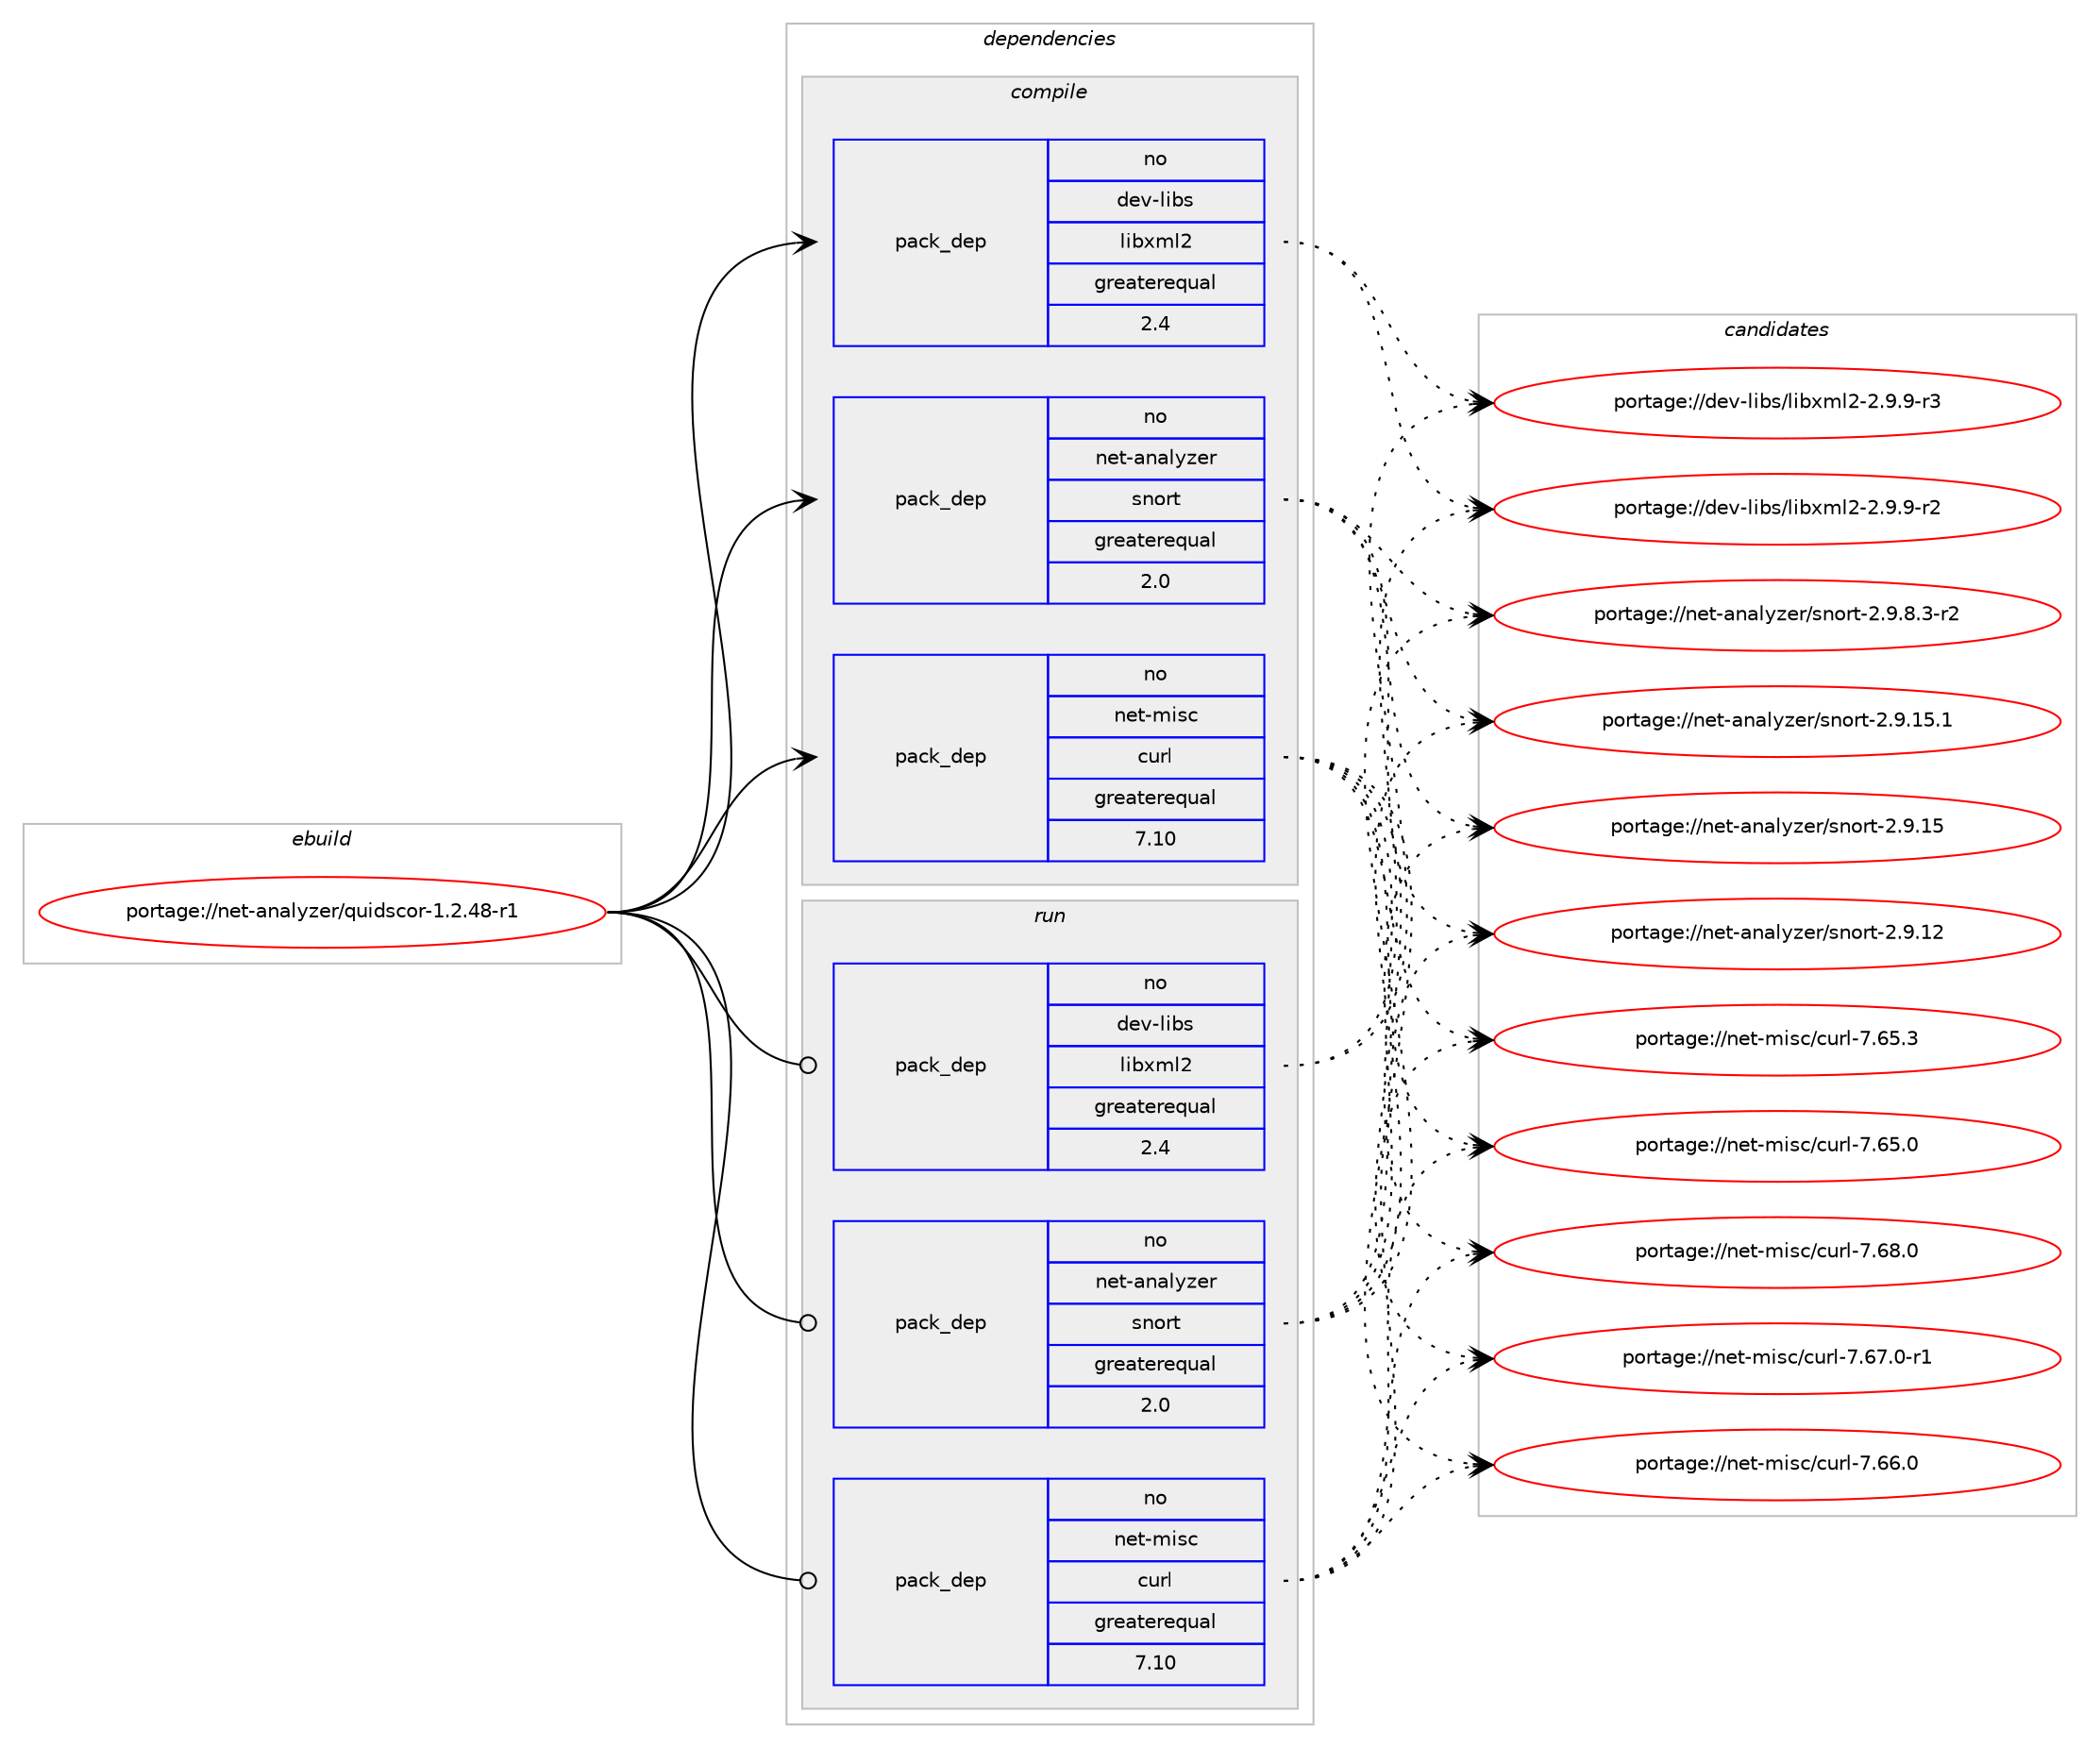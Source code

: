 digraph prolog {

# *************
# Graph options
# *************

newrank=true;
concentrate=true;
compound=true;
graph [rankdir=LR,fontname=Helvetica,fontsize=10,ranksep=1.5];#, ranksep=2.5, nodesep=0.2];
edge  [arrowhead=vee];
node  [fontname=Helvetica,fontsize=10];

# **********
# The ebuild
# **********

subgraph cluster_leftcol {
color=gray;
rank=same;
label=<<i>ebuild</i>>;
id [label="portage://net-analyzer/quidscor-1.2.48-r1", color=red, width=4, href="../net-analyzer/quidscor-1.2.48-r1.svg"];
}

# ****************
# The dependencies
# ****************

subgraph cluster_midcol {
color=gray;
label=<<i>dependencies</i>>;
subgraph cluster_compile {
fillcolor="#eeeeee";
style=filled;
label=<<i>compile</i>>;
subgraph pack68294 {
dependency89394 [label=<<TABLE BORDER="0" CELLBORDER="1" CELLSPACING="0" CELLPADDING="4" WIDTH="220"><TR><TD ROWSPAN="6" CELLPADDING="30">pack_dep</TD></TR><TR><TD WIDTH="110">no</TD></TR><TR><TD>dev-libs</TD></TR><TR><TD>libxml2</TD></TR><TR><TD>greaterequal</TD></TR><TR><TD>2.4</TD></TR></TABLE>>, shape=none, color=blue];
}
id:e -> dependency89394:w [weight=20,style="solid",arrowhead="vee"];
subgraph pack68295 {
dependency89395 [label=<<TABLE BORDER="0" CELLBORDER="1" CELLSPACING="0" CELLPADDING="4" WIDTH="220"><TR><TD ROWSPAN="6" CELLPADDING="30">pack_dep</TD></TR><TR><TD WIDTH="110">no</TD></TR><TR><TD>net-analyzer</TD></TR><TR><TD>snort</TD></TR><TR><TD>greaterequal</TD></TR><TR><TD>2.0</TD></TR></TABLE>>, shape=none, color=blue];
}
id:e -> dependency89395:w [weight=20,style="solid",arrowhead="vee"];
subgraph pack68296 {
dependency89396 [label=<<TABLE BORDER="0" CELLBORDER="1" CELLSPACING="0" CELLPADDING="4" WIDTH="220"><TR><TD ROWSPAN="6" CELLPADDING="30">pack_dep</TD></TR><TR><TD WIDTH="110">no</TD></TR><TR><TD>net-misc</TD></TR><TR><TD>curl</TD></TR><TR><TD>greaterequal</TD></TR><TR><TD>7.10</TD></TR></TABLE>>, shape=none, color=blue];
}
id:e -> dependency89396:w [weight=20,style="solid",arrowhead="vee"];
}
subgraph cluster_compileandrun {
fillcolor="#eeeeee";
style=filled;
label=<<i>compile and run</i>>;
}
subgraph cluster_run {
fillcolor="#eeeeee";
style=filled;
label=<<i>run</i>>;
subgraph pack68297 {
dependency89397 [label=<<TABLE BORDER="0" CELLBORDER="1" CELLSPACING="0" CELLPADDING="4" WIDTH="220"><TR><TD ROWSPAN="6" CELLPADDING="30">pack_dep</TD></TR><TR><TD WIDTH="110">no</TD></TR><TR><TD>dev-libs</TD></TR><TR><TD>libxml2</TD></TR><TR><TD>greaterequal</TD></TR><TR><TD>2.4</TD></TR></TABLE>>, shape=none, color=blue];
}
id:e -> dependency89397:w [weight=20,style="solid",arrowhead="odot"];
subgraph pack68298 {
dependency89398 [label=<<TABLE BORDER="0" CELLBORDER="1" CELLSPACING="0" CELLPADDING="4" WIDTH="220"><TR><TD ROWSPAN="6" CELLPADDING="30">pack_dep</TD></TR><TR><TD WIDTH="110">no</TD></TR><TR><TD>net-analyzer</TD></TR><TR><TD>snort</TD></TR><TR><TD>greaterequal</TD></TR><TR><TD>2.0</TD></TR></TABLE>>, shape=none, color=blue];
}
id:e -> dependency89398:w [weight=20,style="solid",arrowhead="odot"];
subgraph pack68299 {
dependency89399 [label=<<TABLE BORDER="0" CELLBORDER="1" CELLSPACING="0" CELLPADDING="4" WIDTH="220"><TR><TD ROWSPAN="6" CELLPADDING="30">pack_dep</TD></TR><TR><TD WIDTH="110">no</TD></TR><TR><TD>net-misc</TD></TR><TR><TD>curl</TD></TR><TR><TD>greaterequal</TD></TR><TR><TD>7.10</TD></TR></TABLE>>, shape=none, color=blue];
}
id:e -> dependency89399:w [weight=20,style="solid",arrowhead="odot"];
}
}

# **************
# The candidates
# **************

subgraph cluster_choices {
rank=same;
color=gray;
label=<<i>candidates</i>>;

subgraph choice68294 {
color=black;
nodesep=1;
choice10010111845108105981154710810598120109108504550465746574511451 [label="portage://dev-libs/libxml2-2.9.9-r3", color=red, width=4,href="../dev-libs/libxml2-2.9.9-r3.svg"];
choice10010111845108105981154710810598120109108504550465746574511450 [label="portage://dev-libs/libxml2-2.9.9-r2", color=red, width=4,href="../dev-libs/libxml2-2.9.9-r2.svg"];
dependency89394:e -> choice10010111845108105981154710810598120109108504550465746574511451:w [style=dotted,weight="100"];
dependency89394:e -> choice10010111845108105981154710810598120109108504550465746574511450:w [style=dotted,weight="100"];
}
subgraph choice68295 {
color=black;
nodesep=1;
choice1101011164597110971081211221011144711511011111411645504657465646514511450 [label="portage://net-analyzer/snort-2.9.8.3-r2", color=red, width=4,href="../net-analyzer/snort-2.9.8.3-r2.svg"];
choice11010111645971109710812112210111447115110111114116455046574649534649 [label="portage://net-analyzer/snort-2.9.15.1", color=red, width=4,href="../net-analyzer/snort-2.9.15.1.svg"];
choice1101011164597110971081211221011144711511011111411645504657464953 [label="portage://net-analyzer/snort-2.9.15", color=red, width=4,href="../net-analyzer/snort-2.9.15.svg"];
choice1101011164597110971081211221011144711511011111411645504657464950 [label="portage://net-analyzer/snort-2.9.12", color=red, width=4,href="../net-analyzer/snort-2.9.12.svg"];
dependency89395:e -> choice1101011164597110971081211221011144711511011111411645504657465646514511450:w [style=dotted,weight="100"];
dependency89395:e -> choice11010111645971109710812112210111447115110111114116455046574649534649:w [style=dotted,weight="100"];
dependency89395:e -> choice1101011164597110971081211221011144711511011111411645504657464953:w [style=dotted,weight="100"];
dependency89395:e -> choice1101011164597110971081211221011144711511011111411645504657464950:w [style=dotted,weight="100"];
}
subgraph choice68296 {
color=black;
nodesep=1;
choice1101011164510910511599479911711410845554654564648 [label="portage://net-misc/curl-7.68.0", color=red, width=4,href="../net-misc/curl-7.68.0.svg"];
choice11010111645109105115994799117114108455546545546484511449 [label="portage://net-misc/curl-7.67.0-r1", color=red, width=4,href="../net-misc/curl-7.67.0-r1.svg"];
choice1101011164510910511599479911711410845554654544648 [label="portage://net-misc/curl-7.66.0", color=red, width=4,href="../net-misc/curl-7.66.0.svg"];
choice1101011164510910511599479911711410845554654534651 [label="portage://net-misc/curl-7.65.3", color=red, width=4,href="../net-misc/curl-7.65.3.svg"];
choice1101011164510910511599479911711410845554654534648 [label="portage://net-misc/curl-7.65.0", color=red, width=4,href="../net-misc/curl-7.65.0.svg"];
dependency89396:e -> choice1101011164510910511599479911711410845554654564648:w [style=dotted,weight="100"];
dependency89396:e -> choice11010111645109105115994799117114108455546545546484511449:w [style=dotted,weight="100"];
dependency89396:e -> choice1101011164510910511599479911711410845554654544648:w [style=dotted,weight="100"];
dependency89396:e -> choice1101011164510910511599479911711410845554654534651:w [style=dotted,weight="100"];
dependency89396:e -> choice1101011164510910511599479911711410845554654534648:w [style=dotted,weight="100"];
}
subgraph choice68297 {
color=black;
nodesep=1;
choice10010111845108105981154710810598120109108504550465746574511451 [label="portage://dev-libs/libxml2-2.9.9-r3", color=red, width=4,href="../dev-libs/libxml2-2.9.9-r3.svg"];
choice10010111845108105981154710810598120109108504550465746574511450 [label="portage://dev-libs/libxml2-2.9.9-r2", color=red, width=4,href="../dev-libs/libxml2-2.9.9-r2.svg"];
dependency89397:e -> choice10010111845108105981154710810598120109108504550465746574511451:w [style=dotted,weight="100"];
dependency89397:e -> choice10010111845108105981154710810598120109108504550465746574511450:w [style=dotted,weight="100"];
}
subgraph choice68298 {
color=black;
nodesep=1;
choice1101011164597110971081211221011144711511011111411645504657465646514511450 [label="portage://net-analyzer/snort-2.9.8.3-r2", color=red, width=4,href="../net-analyzer/snort-2.9.8.3-r2.svg"];
choice11010111645971109710812112210111447115110111114116455046574649534649 [label="portage://net-analyzer/snort-2.9.15.1", color=red, width=4,href="../net-analyzer/snort-2.9.15.1.svg"];
choice1101011164597110971081211221011144711511011111411645504657464953 [label="portage://net-analyzer/snort-2.9.15", color=red, width=4,href="../net-analyzer/snort-2.9.15.svg"];
choice1101011164597110971081211221011144711511011111411645504657464950 [label="portage://net-analyzer/snort-2.9.12", color=red, width=4,href="../net-analyzer/snort-2.9.12.svg"];
dependency89398:e -> choice1101011164597110971081211221011144711511011111411645504657465646514511450:w [style=dotted,weight="100"];
dependency89398:e -> choice11010111645971109710812112210111447115110111114116455046574649534649:w [style=dotted,weight="100"];
dependency89398:e -> choice1101011164597110971081211221011144711511011111411645504657464953:w [style=dotted,weight="100"];
dependency89398:e -> choice1101011164597110971081211221011144711511011111411645504657464950:w [style=dotted,weight="100"];
}
subgraph choice68299 {
color=black;
nodesep=1;
choice1101011164510910511599479911711410845554654564648 [label="portage://net-misc/curl-7.68.0", color=red, width=4,href="../net-misc/curl-7.68.0.svg"];
choice11010111645109105115994799117114108455546545546484511449 [label="portage://net-misc/curl-7.67.0-r1", color=red, width=4,href="../net-misc/curl-7.67.0-r1.svg"];
choice1101011164510910511599479911711410845554654544648 [label="portage://net-misc/curl-7.66.0", color=red, width=4,href="../net-misc/curl-7.66.0.svg"];
choice1101011164510910511599479911711410845554654534651 [label="portage://net-misc/curl-7.65.3", color=red, width=4,href="../net-misc/curl-7.65.3.svg"];
choice1101011164510910511599479911711410845554654534648 [label="portage://net-misc/curl-7.65.0", color=red, width=4,href="../net-misc/curl-7.65.0.svg"];
dependency89399:e -> choice1101011164510910511599479911711410845554654564648:w [style=dotted,weight="100"];
dependency89399:e -> choice11010111645109105115994799117114108455546545546484511449:w [style=dotted,weight="100"];
dependency89399:e -> choice1101011164510910511599479911711410845554654544648:w [style=dotted,weight="100"];
dependency89399:e -> choice1101011164510910511599479911711410845554654534651:w [style=dotted,weight="100"];
dependency89399:e -> choice1101011164510910511599479911711410845554654534648:w [style=dotted,weight="100"];
}
}

}
